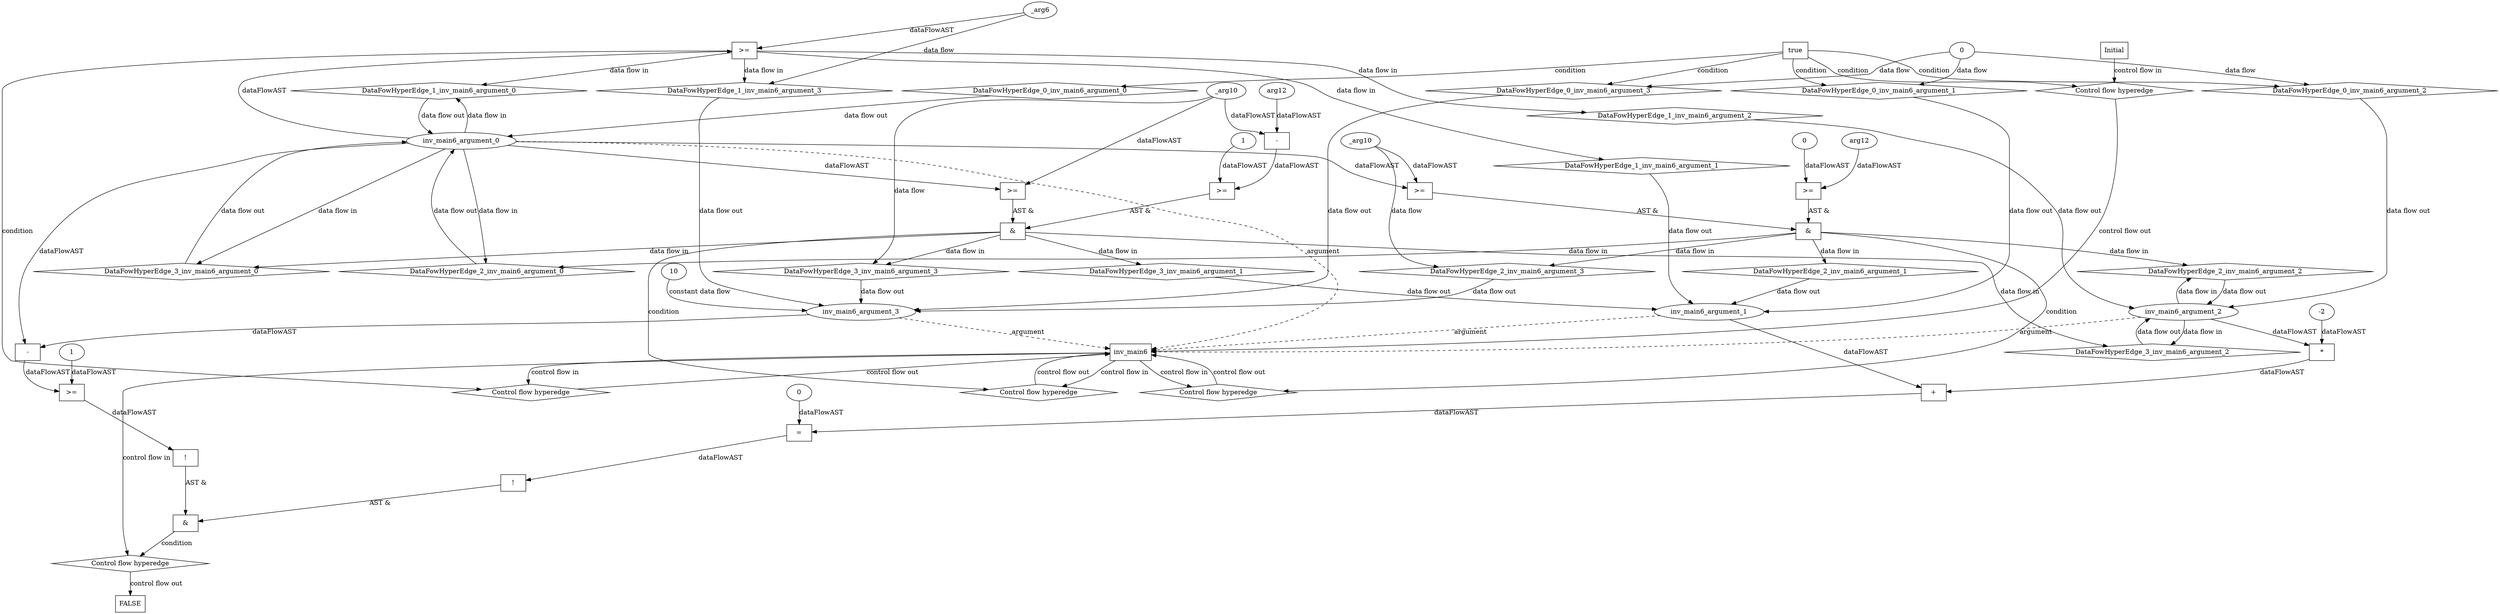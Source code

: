 digraph dag {
inv_main6 [label="inv_main6" nodeName=inv_main6 class=cfn  shape="rect"];
FALSE [label="FALSE" nodeName=FALSE class=cfn  shape="rect"];
Initial [label="Initial" nodeName=Initial class=cfn  shape="rect"];
ControlFowHyperEdge_0 [label="Control flow hyperedge" nodeName=ControlFowHyperEdge_0 class=controlFlowHyperEdge shape="diamond"];
Initial -> ControlFowHyperEdge_0[label="control flow in"]
ControlFowHyperEdge_0 -> inv_main6[label="control flow out"]
ControlFowHyperEdge_1 [label="Control flow hyperedge" nodeName=ControlFowHyperEdge_1 class=controlFlowHyperEdge shape="diamond"];
inv_main6 -> ControlFowHyperEdge_1[label="control flow in"]
ControlFowHyperEdge_1 -> inv_main6[label="control flow out"]
ControlFowHyperEdge_2 [label="Control flow hyperedge" nodeName=ControlFowHyperEdge_2 class=controlFlowHyperEdge shape="diamond"];
inv_main6 -> ControlFowHyperEdge_2[label="control flow in"]
ControlFowHyperEdge_2 -> inv_main6[label="control flow out"]
ControlFowHyperEdge_3 [label="Control flow hyperedge" nodeName=ControlFowHyperEdge_3 class=controlFlowHyperEdge shape="diamond"];
inv_main6 -> ControlFowHyperEdge_3[label="control flow in"]
ControlFowHyperEdge_3 -> inv_main6[label="control flow out"]
ControlFowHyperEdge_4 [label="Control flow hyperedge" nodeName=ControlFowHyperEdge_4 class=controlFlowHyperEdge shape="diamond"];
inv_main6 -> ControlFowHyperEdge_4[label="control flow in"]
ControlFowHyperEdge_4 -> FALSE[label="control flow out"]
inv_main6_argument_0 [label="inv_main6_argument_0" nodeName=argument0 class=argument  head=inv_main6 shape="oval"];
inv_main6_argument_0 -> inv_main6[label="argument" style="dashed"]
inv_main6_argument_1 [label="inv_main6_argument_1" nodeName=argument1 class=argument  head=inv_main6 shape="oval"];
inv_main6_argument_1 -> inv_main6[label="argument" style="dashed"]
inv_main6_argument_2 [label="inv_main6_argument_2" nodeName=argument2 class=argument  head=inv_main6 shape="oval"];
inv_main6_argument_2 -> inv_main6[label="argument" style="dashed"]
inv_main6_argument_3 [label="inv_main6_argument_3" nodeName=argument3 class=argument  head=inv_main6 shape="oval"];
inv_main6_argument_3 -> inv_main6[label="argument" style="dashed"]

true_0 [label="true" nodeName=true_0 class=true shape="rect"];
true_0->ControlFowHyperEdge_0 [label="condition"];
xxxinv_main6___Initial_0xxxdataFlow_0_node_0 [label="0" nodeName=xxxinv_main6___Initial_0xxxdataFlow_0_node_0 class=Literal ];

xxxinv_main6___Initial_0xxxdataFlow_0_node_0->DataFowHyperEdge_0_inv_main6_argument_1 [label="data flow"];

xxxinv_main6___Initial_0xxxdataFlow_0_node_0->DataFowHyperEdge_0_inv_main6_argument_2 [label="data flow"];

xxxinv_main6___Initial_0xxxdataFlow_0_node_0->DataFowHyperEdge_0_inv_main6_argument_3 [label="data flow"];
xxxinv_main6___inv_main6_1xxxguard_0_node_0 [label=">=" nodeName=xxxinv_main6___inv_main6_1xxxguard_0_node_0 class=Operator  shape="rect"];
inv_main6_argument_0->xxxinv_main6___inv_main6_1xxxguard_0_node_0[label="dataFlowAST"]
xxxinv_main6___inv_main6_1xxxdataFlow_0_node_0->xxxinv_main6___inv_main6_1xxxguard_0_node_0[label="dataFlowAST"]

xxxinv_main6___inv_main6_1xxxguard_0_node_0->ControlFowHyperEdge_1 [label="condition"];
xxxinv_main6___inv_main6_1xxxdataFlow_0_node_0 [label="_arg6" nodeName=xxxinv_main6___inv_main6_1xxxdataFlow_0_node_0 class=Constant ];

xxxinv_main6___inv_main6_1xxxdataFlow_0_node_0->DataFowHyperEdge_1_inv_main6_argument_3 [label="data flow"];
xxxinv_main6___inv_main6_2xxx_and [label="&" nodeName=xxxinv_main6___inv_main6_2xxx_and class=Operator shape="rect"];
xxxinv_main6___inv_main6_2xxxguard_0_node_0 [label=">=" nodeName=xxxinv_main6___inv_main6_2xxxguard_0_node_0 class=Operator  shape="rect"];
inv_main6_argument_0->xxxinv_main6___inv_main6_2xxxguard_0_node_0[label="dataFlowAST"]
xxxinv_main6___inv_main6_2xxxdataFlow_0_node_0->xxxinv_main6___inv_main6_2xxxguard_0_node_0[label="dataFlowAST"]

xxxinv_main6___inv_main6_2xxxguard_0_node_0->xxxinv_main6___inv_main6_2xxx_and [label="AST &"];
xxxinv_main6___inv_main6_2xxxguard1_node_0 [label=">=" nodeName=xxxinv_main6___inv_main6_2xxxguard1_node_0 class=Operator  shape="rect"];
xxxinv_main6___inv_main6_2xxxguard1_node_1 [label="arg12" nodeName=xxxinv_main6___inv_main6_2xxxguard1_node_1 class=Constant ];
xxxinv_main6___inv_main6_2xxxguard1_node_2 [label="0" nodeName=xxxinv_main6___inv_main6_2xxxguard1_node_2 class=Literal ];
xxxinv_main6___inv_main6_2xxxguard1_node_1->xxxinv_main6___inv_main6_2xxxguard1_node_0[label="dataFlowAST"]
xxxinv_main6___inv_main6_2xxxguard1_node_2->xxxinv_main6___inv_main6_2xxxguard1_node_0[label="dataFlowAST"]

xxxinv_main6___inv_main6_2xxxguard1_node_0->xxxinv_main6___inv_main6_2xxx_and [label="AST &"];
xxxinv_main6___inv_main6_2xxx_and->ControlFowHyperEdge_2 [label="condition"];
xxxinv_main6___inv_main6_2xxxdataFlow_0_node_0 [label="_arg10" nodeName=xxxinv_main6___inv_main6_2xxxdataFlow_0_node_0 class=Constant ];

xxxinv_main6___inv_main6_2xxxdataFlow_0_node_0->DataFowHyperEdge_2_inv_main6_argument_3 [label="data flow"];
xxxinv_main6___inv_main6_3xxx_and [label="&" nodeName=xxxinv_main6___inv_main6_3xxx_and class=Operator shape="rect"];
xxxinv_main6___inv_main6_3xxxguard_0_node_0 [label=">=" nodeName=xxxinv_main6___inv_main6_3xxxguard_0_node_0 class=Operator  shape="rect"];
inv_main6_argument_0->xxxinv_main6___inv_main6_3xxxguard_0_node_0[label="dataFlowAST"]
xxxinv_main6___inv_main6_3xxxdataFlow_0_node_0->xxxinv_main6___inv_main6_3xxxguard_0_node_0[label="dataFlowAST"]

xxxinv_main6___inv_main6_3xxxguard_0_node_0->xxxinv_main6___inv_main6_3xxx_and [label="AST &"];
xxxinv_main6___inv_main6_3xxxguard1_node_0 [label=">=" nodeName=xxxinv_main6___inv_main6_3xxxguard1_node_0 class=Operator  shape="rect"];
xxxinv_main6___inv_main6_3xxxguard1_node_1 [label="-" nodeName=xxxinv_main6___inv_main6_3xxxguard1_node_1 class= Operator shape="rect"];
xxxinv_main6___inv_main6_3xxxguard1_node_2 [label="arg12" nodeName=xxxinv_main6___inv_main6_3xxxguard1_node_2 class=Constant ];
xxxinv_main6___inv_main6_3xxxguard1_node_4 [label="1" nodeName=xxxinv_main6___inv_main6_3xxxguard1_node_4 class=Literal ];
xxxinv_main6___inv_main6_3xxxguard1_node_1->xxxinv_main6___inv_main6_3xxxguard1_node_0[label="dataFlowAST"]
xxxinv_main6___inv_main6_3xxxguard1_node_4->xxxinv_main6___inv_main6_3xxxguard1_node_0[label="dataFlowAST"]
xxxinv_main6___inv_main6_3xxxguard1_node_2->xxxinv_main6___inv_main6_3xxxguard1_node_1[label="dataFlowAST"]
xxxinv_main6___inv_main6_3xxxdataFlow_0_node_0->xxxinv_main6___inv_main6_3xxxguard1_node_1[label="dataFlowAST"]

xxxinv_main6___inv_main6_3xxxguard1_node_0->xxxinv_main6___inv_main6_3xxx_and [label="AST &"];
xxxinv_main6___inv_main6_3xxx_and->ControlFowHyperEdge_3 [label="condition"];
xxxinv_main6___inv_main6_3xxxdataFlow_0_node_0 [label="_arg10" nodeName=xxxinv_main6___inv_main6_3xxxdataFlow_0_node_0 class=Constant ];

xxxinv_main6___inv_main6_3xxxdataFlow_0_node_0->DataFowHyperEdge_3_inv_main6_argument_3 [label="data flow"];
xxxFALSE___inv_main6_4xxx_and [label="&" nodeName=xxxFALSE___inv_main6_4xxx_and class=Operator shape="rect"];
xxxFALSE___inv_main6_4xxxguard_0_node_0 [label="!" nodeName=xxxFALSE___inv_main6_4xxxguard_0_node_0 class=Operator shape="rect"];
xxxFALSE___inv_main6_4xxxguard_0_node_1 [label="=" nodeName=xxxFALSE___inv_main6_4xxxguard_0_node_1 class=Operator  shape="rect"];
xxxFALSE___inv_main6_4xxxguard_0_node_2 [label="+" nodeName=xxxFALSE___inv_main6_4xxxguard_0_node_2 class= Operator shape="rect"];
xxxFALSE___inv_main6_4xxxguard_0_node_4 [label="*" nodeName=xxxFALSE___inv_main6_4xxxguard_0_node_4 class=Operator  shape="rect"];
xxxFALSE___inv_main6_4xxxguard_0_node_5 [label="-2" nodeName=xxxFALSE___inv_main6_4xxxguard_0_node_5 class=Coeff ];
xxxFALSE___inv_main6_4xxxguard_0_node_7 [label="0" nodeName=xxxFALSE___inv_main6_4xxxguard_0_node_7 class=Literal ];
xxxFALSE___inv_main6_4xxxguard_0_node_1->xxxFALSE___inv_main6_4xxxguard_0_node_0[label="dataFlowAST"]
xxxFALSE___inv_main6_4xxxguard_0_node_2->xxxFALSE___inv_main6_4xxxguard_0_node_1[label="dataFlowAST"]
xxxFALSE___inv_main6_4xxxguard_0_node_7->xxxFALSE___inv_main6_4xxxguard_0_node_1[label="dataFlowAST"]
inv_main6_argument_1->xxxFALSE___inv_main6_4xxxguard_0_node_2[label="dataFlowAST"]
xxxFALSE___inv_main6_4xxxguard_0_node_4->xxxFALSE___inv_main6_4xxxguard_0_node_2[label="dataFlowAST"]
inv_main6_argument_2->xxxFALSE___inv_main6_4xxxguard_0_node_4[label="dataFlowAST"]
xxxFALSE___inv_main6_4xxxguard_0_node_5->xxxFALSE___inv_main6_4xxxguard_0_node_4[label="dataFlowAST"]

xxxFALSE___inv_main6_4xxxguard_0_node_0->xxxFALSE___inv_main6_4xxx_and [label="AST &"];
xxxFALSE___inv_main6_4xxxguard1_node_0 [label="!" nodeName=xxxFALSE___inv_main6_4xxxguard1_node_0 class=Operator shape="rect"];
xxxFALSE___inv_main6_4xxxguard1_node_1 [label=">=" nodeName=xxxFALSE___inv_main6_4xxxguard1_node_1 class=Operator  shape="rect"];
xxxFALSE___inv_main6_4xxxguard1_node_2 [label="-" nodeName=xxxFALSE___inv_main6_4xxxguard1_node_2 class= Operator shape="rect"];
xxxFALSE___inv_main6_4xxxguard1_node_5 [label="1" nodeName=xxxFALSE___inv_main6_4xxxguard1_node_5 class=Literal ];
xxxFALSE___inv_main6_4xxxguard1_node_1->xxxFALSE___inv_main6_4xxxguard1_node_0[label="dataFlowAST"]
xxxFALSE___inv_main6_4xxxguard1_node_2->xxxFALSE___inv_main6_4xxxguard1_node_1[label="dataFlowAST"]
xxxFALSE___inv_main6_4xxxguard1_node_5->xxxFALSE___inv_main6_4xxxguard1_node_1[label="dataFlowAST"]
inv_main6_argument_0->xxxFALSE___inv_main6_4xxxguard1_node_2[label="dataFlowAST"]
inv_main6_argument_3->xxxFALSE___inv_main6_4xxxguard1_node_2[label="dataFlowAST"]

xxxFALSE___inv_main6_4xxxguard1_node_0->xxxFALSE___inv_main6_4xxx_and [label="AST &"];
xxxFALSE___inv_main6_4xxx_and->ControlFowHyperEdge_4 [label="condition"];
DataFowHyperEdge_0_inv_main6_argument_0 [label="DataFowHyperEdge_0_inv_main6_argument_0" nodeName=DataFowHyperEdge_0_inv_main6_argument_0 class=DataFlowHyperedge shape="diamond"];
DataFowHyperEdge_0_inv_main6_argument_0 -> inv_main6_argument_0[label="data flow out"]
true_0->DataFowHyperEdge_0_inv_main6_argument_0 [label="condition"];
DataFowHyperEdge_0_inv_main6_argument_1 [label="DataFowHyperEdge_0_inv_main6_argument_1" nodeName=DataFowHyperEdge_0_inv_main6_argument_1 class=DataFlowHyperedge shape="diamond"];
DataFowHyperEdge_0_inv_main6_argument_1 -> inv_main6_argument_1[label="data flow out"]
true_0->DataFowHyperEdge_0_inv_main6_argument_1 [label="condition"];
DataFowHyperEdge_0_inv_main6_argument_2 [label="DataFowHyperEdge_0_inv_main6_argument_2" nodeName=DataFowHyperEdge_0_inv_main6_argument_2 class=DataFlowHyperedge shape="diamond"];
DataFowHyperEdge_0_inv_main6_argument_2 -> inv_main6_argument_2[label="data flow out"]
true_0->DataFowHyperEdge_0_inv_main6_argument_2 [label="condition"];
DataFowHyperEdge_0_inv_main6_argument_3 [label="DataFowHyperEdge_0_inv_main6_argument_3" nodeName=DataFowHyperEdge_0_inv_main6_argument_3 class=DataFlowHyperedge shape="diamond"];
DataFowHyperEdge_0_inv_main6_argument_3 -> inv_main6_argument_3[label="data flow out"]
true_0->DataFowHyperEdge_0_inv_main6_argument_3 [label="condition"];
DataFowHyperEdge_1_inv_main6_argument_0 [label="DataFowHyperEdge_1_inv_main6_argument_0" nodeName=DataFowHyperEdge_1_inv_main6_argument_0 class=DataFlowHyperedge shape="diamond"];
DataFowHyperEdge_1_inv_main6_argument_0 -> inv_main6_argument_0[label="data flow out"]
xxxinv_main6___inv_main6_1xxxguard_0_node_0 -> DataFowHyperEdge_1_inv_main6_argument_0[label="data flow in"]
DataFowHyperEdge_1_inv_main6_argument_1 [label="DataFowHyperEdge_1_inv_main6_argument_1" nodeName=DataFowHyperEdge_1_inv_main6_argument_1 class=DataFlowHyperedge shape="diamond"];
DataFowHyperEdge_1_inv_main6_argument_1 -> inv_main6_argument_1[label="data flow out"]
xxxinv_main6___inv_main6_1xxxguard_0_node_0 -> DataFowHyperEdge_1_inv_main6_argument_1[label="data flow in"]
DataFowHyperEdge_1_inv_main6_argument_2 [label="DataFowHyperEdge_1_inv_main6_argument_2" nodeName=DataFowHyperEdge_1_inv_main6_argument_2 class=DataFlowHyperedge shape="diamond"];
DataFowHyperEdge_1_inv_main6_argument_2 -> inv_main6_argument_2[label="data flow out"]
xxxinv_main6___inv_main6_1xxxguard_0_node_0 -> DataFowHyperEdge_1_inv_main6_argument_2[label="data flow in"]
DataFowHyperEdge_1_inv_main6_argument_3 [label="DataFowHyperEdge_1_inv_main6_argument_3" nodeName=DataFowHyperEdge_1_inv_main6_argument_3 class=DataFlowHyperedge shape="diamond"];
DataFowHyperEdge_1_inv_main6_argument_3 -> inv_main6_argument_3[label="data flow out"]
xxxinv_main6___inv_main6_1xxxguard_0_node_0 -> DataFowHyperEdge_1_inv_main6_argument_3[label="data flow in"]
DataFowHyperEdge_2_inv_main6_argument_0 [label="DataFowHyperEdge_2_inv_main6_argument_0" nodeName=DataFowHyperEdge_2_inv_main6_argument_0 class=DataFlowHyperedge shape="diamond"];
DataFowHyperEdge_2_inv_main6_argument_0 -> inv_main6_argument_0[label="data flow out"]
xxxinv_main6___inv_main6_2xxx_and -> DataFowHyperEdge_2_inv_main6_argument_0[label="data flow in"]
DataFowHyperEdge_2_inv_main6_argument_1 [label="DataFowHyperEdge_2_inv_main6_argument_1" nodeName=DataFowHyperEdge_2_inv_main6_argument_1 class=DataFlowHyperedge shape="diamond"];
DataFowHyperEdge_2_inv_main6_argument_1 -> inv_main6_argument_1[label="data flow out"]
xxxinv_main6___inv_main6_2xxx_and -> DataFowHyperEdge_2_inv_main6_argument_1[label="data flow in"]
DataFowHyperEdge_2_inv_main6_argument_2 [label="DataFowHyperEdge_2_inv_main6_argument_2" nodeName=DataFowHyperEdge_2_inv_main6_argument_2 class=DataFlowHyperedge shape="diamond"];
DataFowHyperEdge_2_inv_main6_argument_2 -> inv_main6_argument_2[label="data flow out"]
xxxinv_main6___inv_main6_2xxx_and -> DataFowHyperEdge_2_inv_main6_argument_2[label="data flow in"]
DataFowHyperEdge_2_inv_main6_argument_3 [label="DataFowHyperEdge_2_inv_main6_argument_3" nodeName=DataFowHyperEdge_2_inv_main6_argument_3 class=DataFlowHyperedge shape="diamond"];
DataFowHyperEdge_2_inv_main6_argument_3 -> inv_main6_argument_3[label="data flow out"]
xxxinv_main6___inv_main6_2xxx_and -> DataFowHyperEdge_2_inv_main6_argument_3[label="data flow in"]
DataFowHyperEdge_3_inv_main6_argument_0 [label="DataFowHyperEdge_3_inv_main6_argument_0" nodeName=DataFowHyperEdge_3_inv_main6_argument_0 class=DataFlowHyperedge shape="diamond"];
DataFowHyperEdge_3_inv_main6_argument_0 -> inv_main6_argument_0[label="data flow out"]
xxxinv_main6___inv_main6_3xxx_and -> DataFowHyperEdge_3_inv_main6_argument_0[label="data flow in"]
DataFowHyperEdge_3_inv_main6_argument_1 [label="DataFowHyperEdge_3_inv_main6_argument_1" nodeName=DataFowHyperEdge_3_inv_main6_argument_1 class=DataFlowHyperedge shape="diamond"];
DataFowHyperEdge_3_inv_main6_argument_1 -> inv_main6_argument_1[label="data flow out"]
xxxinv_main6___inv_main6_3xxx_and -> DataFowHyperEdge_3_inv_main6_argument_1[label="data flow in"]
DataFowHyperEdge_3_inv_main6_argument_2 [label="DataFowHyperEdge_3_inv_main6_argument_2" nodeName=DataFowHyperEdge_3_inv_main6_argument_2 class=DataFlowHyperedge shape="diamond"];
DataFowHyperEdge_3_inv_main6_argument_2 -> inv_main6_argument_2[label="data flow out"]
xxxinv_main6___inv_main6_3xxx_and -> DataFowHyperEdge_3_inv_main6_argument_2[label="data flow in"]
DataFowHyperEdge_3_inv_main6_argument_3 [label="DataFowHyperEdge_3_inv_main6_argument_3" nodeName=DataFowHyperEdge_3_inv_main6_argument_3 class=DataFlowHyperedge shape="diamond"];
DataFowHyperEdge_3_inv_main6_argument_3 -> inv_main6_argument_3[label="data flow out"]
xxxinv_main6___inv_main6_3xxx_and -> DataFowHyperEdge_3_inv_main6_argument_3[label="data flow in"]
"xxxFALSE___inv_main6_4xxxinv_main6_argument_3_constant_10" [label="10" nodeName="xxxFALSE___inv_main6_4xxxinv_main6_argument_3_constant_10" class=Constant];
"xxxFALSE___inv_main6_4xxxinv_main6_argument_3_constant_10"->inv_main6_argument_3 [label="constant data flow"];
inv_main6_argument_0 -> DataFowHyperEdge_1_inv_main6_argument_0[label="data flow in"]
inv_main6_argument_0 -> DataFowHyperEdge_2_inv_main6_argument_0[label="data flow in"]
inv_main6_argument_2 -> DataFowHyperEdge_2_inv_main6_argument_2[label="data flow in"]
inv_main6_argument_0 -> DataFowHyperEdge_3_inv_main6_argument_0[label="data flow in"]
inv_main6_argument_2 -> DataFowHyperEdge_3_inv_main6_argument_2[label="data flow in"]




}
